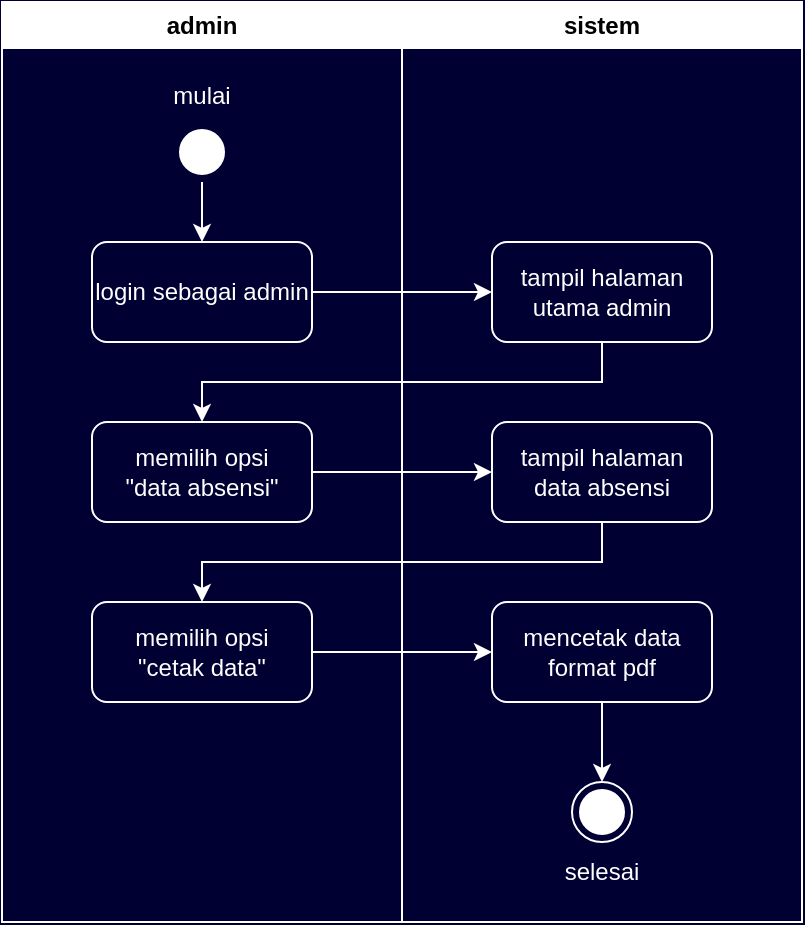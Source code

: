 <mxfile version="24.6.4" type="github">
  <diagram name="Page-1" id="5XE_SFnsfMAJbMYvVwAM">
    <mxGraphModel dx="832" dy="491" grid="1" gridSize="10" guides="1" tooltips="1" connect="1" arrows="1" fold="1" page="1" pageScale="1" pageWidth="850" pageHeight="1100" background="#000033" math="0" shadow="0">
      <root>
        <mxCell id="0" />
        <mxCell id="1" parent="0" />
        <mxCell id="KOa0Be6PfY8C4eAzwzcs-1" value="admin" style="swimlane;whiteSpace=wrap;html=1;strokeColor=#FFFFFF;" vertex="1" parent="1">
          <mxGeometry x="160" y="380" width="200" height="460" as="geometry" />
        </mxCell>
        <mxCell id="KOa0Be6PfY8C4eAzwzcs-13" style="edgeStyle=orthogonalEdgeStyle;rounded=0;orthogonalLoop=1;jettySize=auto;html=1;exitX=0.5;exitY=1;exitDx=0;exitDy=0;entryX=0.5;entryY=0;entryDx=0;entryDy=0;strokeColor=#FFFFFF;" edge="1" parent="KOa0Be6PfY8C4eAzwzcs-1" source="KOa0Be6PfY8C4eAzwzcs-3" target="KOa0Be6PfY8C4eAzwzcs-6">
          <mxGeometry relative="1" as="geometry" />
        </mxCell>
        <mxCell id="KOa0Be6PfY8C4eAzwzcs-3" value="" style="ellipse;html=1;shape=startState;fillColor=#FFFFFF;strokeColor=#FFFFFF;" vertex="1" parent="KOa0Be6PfY8C4eAzwzcs-1">
          <mxGeometry x="85" y="60" width="30" height="30" as="geometry" />
        </mxCell>
        <mxCell id="KOa0Be6PfY8C4eAzwzcs-6" value="&lt;font color=&quot;#ffffff&quot;&gt;login sebagai admin&lt;/font&gt;" style="html=1;whiteSpace=wrap;fillColor=none;strokeColor=#FFFFFF;rounded=1;" vertex="1" parent="KOa0Be6PfY8C4eAzwzcs-1">
          <mxGeometry x="45" y="120" width="110" height="50" as="geometry" />
        </mxCell>
        <mxCell id="KOa0Be6PfY8C4eAzwzcs-9" value="&lt;font color=&quot;#ffffff&quot;&gt;memilih opsi&lt;/font&gt;&lt;div&gt;&lt;font color=&quot;#ffffff&quot;&gt;&quot;data absensi&quot;&lt;/font&gt;&lt;/div&gt;" style="html=1;whiteSpace=wrap;fillColor=none;strokeColor=#FFFFFF;rounded=1;" vertex="1" parent="KOa0Be6PfY8C4eAzwzcs-1">
          <mxGeometry x="45" y="210" width="110" height="50" as="geometry" />
        </mxCell>
        <mxCell id="KOa0Be6PfY8C4eAzwzcs-11" value="&lt;font color=&quot;#ffffff&quot;&gt;memilih opsi&lt;/font&gt;&lt;div&gt;&lt;font color=&quot;#ffffff&quot;&gt;&quot;cetak data&quot;&lt;/font&gt;&lt;/div&gt;" style="html=1;whiteSpace=wrap;fillColor=none;strokeColor=#FFFFFF;rounded=1;" vertex="1" parent="KOa0Be6PfY8C4eAzwzcs-1">
          <mxGeometry x="45" y="300" width="110" height="50" as="geometry" />
        </mxCell>
        <mxCell id="KOa0Be6PfY8C4eAzwzcs-20" value="&lt;font color=&quot;#ffffff&quot;&gt;mulai&lt;/font&gt;" style="text;html=1;align=center;verticalAlign=middle;whiteSpace=wrap;rounded=0;" vertex="1" parent="KOa0Be6PfY8C4eAzwzcs-1">
          <mxGeometry x="70" y="32" width="60" height="30" as="geometry" />
        </mxCell>
        <mxCell id="KOa0Be6PfY8C4eAzwzcs-2" value="sistem" style="swimlane;whiteSpace=wrap;html=1;strokeColor=#FFFFFF;" vertex="1" parent="1">
          <mxGeometry x="360" y="380" width="200" height="460" as="geometry" />
        </mxCell>
        <mxCell id="KOa0Be6PfY8C4eAzwzcs-5" value="" style="ellipse;html=1;shape=endState;fillColor=#FFFFFF;strokeColor=#FFFFFF;" vertex="1" parent="KOa0Be6PfY8C4eAzwzcs-2">
          <mxGeometry x="85" y="390" width="30" height="30" as="geometry" />
        </mxCell>
        <mxCell id="KOa0Be6PfY8C4eAzwzcs-8" value="&lt;font color=&quot;#ffffff&quot;&gt;tampil halaman utama admin&lt;/font&gt;" style="html=1;whiteSpace=wrap;fillColor=none;strokeColor=#FFFFFF;rounded=1;" vertex="1" parent="KOa0Be6PfY8C4eAzwzcs-2">
          <mxGeometry x="45" y="120" width="110" height="50" as="geometry" />
        </mxCell>
        <mxCell id="KOa0Be6PfY8C4eAzwzcs-10" value="&lt;font color=&quot;#ffffff&quot;&gt;tampil halaman&lt;/font&gt;&lt;div&gt;&lt;font color=&quot;#ffffff&quot;&gt;data absensi&lt;/font&gt;&lt;/div&gt;" style="html=1;whiteSpace=wrap;fillColor=none;strokeColor=#FFFFFF;rounded=1;" vertex="1" parent="KOa0Be6PfY8C4eAzwzcs-2">
          <mxGeometry x="45" y="210" width="110" height="50" as="geometry" />
        </mxCell>
        <mxCell id="KOa0Be6PfY8C4eAzwzcs-19" style="edgeStyle=orthogonalEdgeStyle;rounded=0;orthogonalLoop=1;jettySize=auto;html=1;exitX=0.5;exitY=1;exitDx=0;exitDy=0;entryX=0.5;entryY=0;entryDx=0;entryDy=0;strokeColor=#FFFFFF;" edge="1" parent="KOa0Be6PfY8C4eAzwzcs-2" source="KOa0Be6PfY8C4eAzwzcs-12" target="KOa0Be6PfY8C4eAzwzcs-5">
          <mxGeometry relative="1" as="geometry" />
        </mxCell>
        <mxCell id="KOa0Be6PfY8C4eAzwzcs-12" value="&lt;font color=&quot;#ffffff&quot;&gt;mencetak data format pdf&lt;/font&gt;" style="html=1;whiteSpace=wrap;fillColor=none;strokeColor=#FFFFFF;rounded=1;" vertex="1" parent="KOa0Be6PfY8C4eAzwzcs-2">
          <mxGeometry x="45" y="300" width="110" height="50" as="geometry" />
        </mxCell>
        <mxCell id="KOa0Be6PfY8C4eAzwzcs-21" value="&lt;font color=&quot;#ffffff&quot;&gt;selesai&lt;/font&gt;" style="text;html=1;align=center;verticalAlign=middle;whiteSpace=wrap;rounded=0;" vertex="1" parent="KOa0Be6PfY8C4eAzwzcs-2">
          <mxGeometry x="70" y="420" width="60" height="30" as="geometry" />
        </mxCell>
        <mxCell id="KOa0Be6PfY8C4eAzwzcs-14" style="edgeStyle=orthogonalEdgeStyle;rounded=0;orthogonalLoop=1;jettySize=auto;html=1;exitX=1;exitY=0.5;exitDx=0;exitDy=0;entryX=0;entryY=0.5;entryDx=0;entryDy=0;strokeColor=#FFFFFF;" edge="1" parent="1" source="KOa0Be6PfY8C4eAzwzcs-6" target="KOa0Be6PfY8C4eAzwzcs-8">
          <mxGeometry relative="1" as="geometry" />
        </mxCell>
        <mxCell id="KOa0Be6PfY8C4eAzwzcs-15" style="edgeStyle=orthogonalEdgeStyle;rounded=0;orthogonalLoop=1;jettySize=auto;html=1;exitX=0.5;exitY=1;exitDx=0;exitDy=0;entryX=0.5;entryY=0;entryDx=0;entryDy=0;strokeColor=#FFFFFF;" edge="1" parent="1" source="KOa0Be6PfY8C4eAzwzcs-8" target="KOa0Be6PfY8C4eAzwzcs-9">
          <mxGeometry relative="1" as="geometry" />
        </mxCell>
        <mxCell id="KOa0Be6PfY8C4eAzwzcs-16" style="edgeStyle=orthogonalEdgeStyle;rounded=0;orthogonalLoop=1;jettySize=auto;html=1;exitX=1;exitY=0.5;exitDx=0;exitDy=0;entryX=0;entryY=0.5;entryDx=0;entryDy=0;strokeColor=#FFFFFF;" edge="1" parent="1" source="KOa0Be6PfY8C4eAzwzcs-9" target="KOa0Be6PfY8C4eAzwzcs-10">
          <mxGeometry relative="1" as="geometry" />
        </mxCell>
        <mxCell id="KOa0Be6PfY8C4eAzwzcs-17" style="edgeStyle=orthogonalEdgeStyle;rounded=0;orthogonalLoop=1;jettySize=auto;html=1;exitX=0.5;exitY=1;exitDx=0;exitDy=0;entryX=0.5;entryY=0;entryDx=0;entryDy=0;strokeColor=#FFFFFF;" edge="1" parent="1" source="KOa0Be6PfY8C4eAzwzcs-10" target="KOa0Be6PfY8C4eAzwzcs-11">
          <mxGeometry relative="1" as="geometry" />
        </mxCell>
        <mxCell id="KOa0Be6PfY8C4eAzwzcs-18" style="edgeStyle=orthogonalEdgeStyle;rounded=0;orthogonalLoop=1;jettySize=auto;html=1;exitX=1;exitY=0.5;exitDx=0;exitDy=0;entryX=0;entryY=0.5;entryDx=0;entryDy=0;strokeColor=#FFFFFF;" edge="1" parent="1" source="KOa0Be6PfY8C4eAzwzcs-11" target="KOa0Be6PfY8C4eAzwzcs-12">
          <mxGeometry relative="1" as="geometry" />
        </mxCell>
      </root>
    </mxGraphModel>
  </diagram>
</mxfile>
